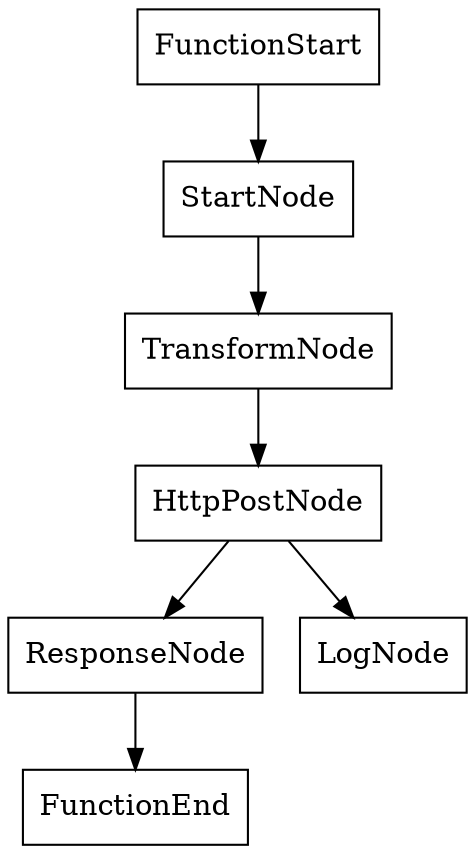 digraph "DataflowGraph" {
node [shape=record];
"StartNode" -> "TransformNode";
"ResponseNode" -> "FunctionEnd";
"FunctionStart" -> "StartNode";
"TransformNode" -> "HttpPostNode";
"HttpPostNode" -> "LogNode";
"HttpPostNode" -> "ResponseNode";
}
